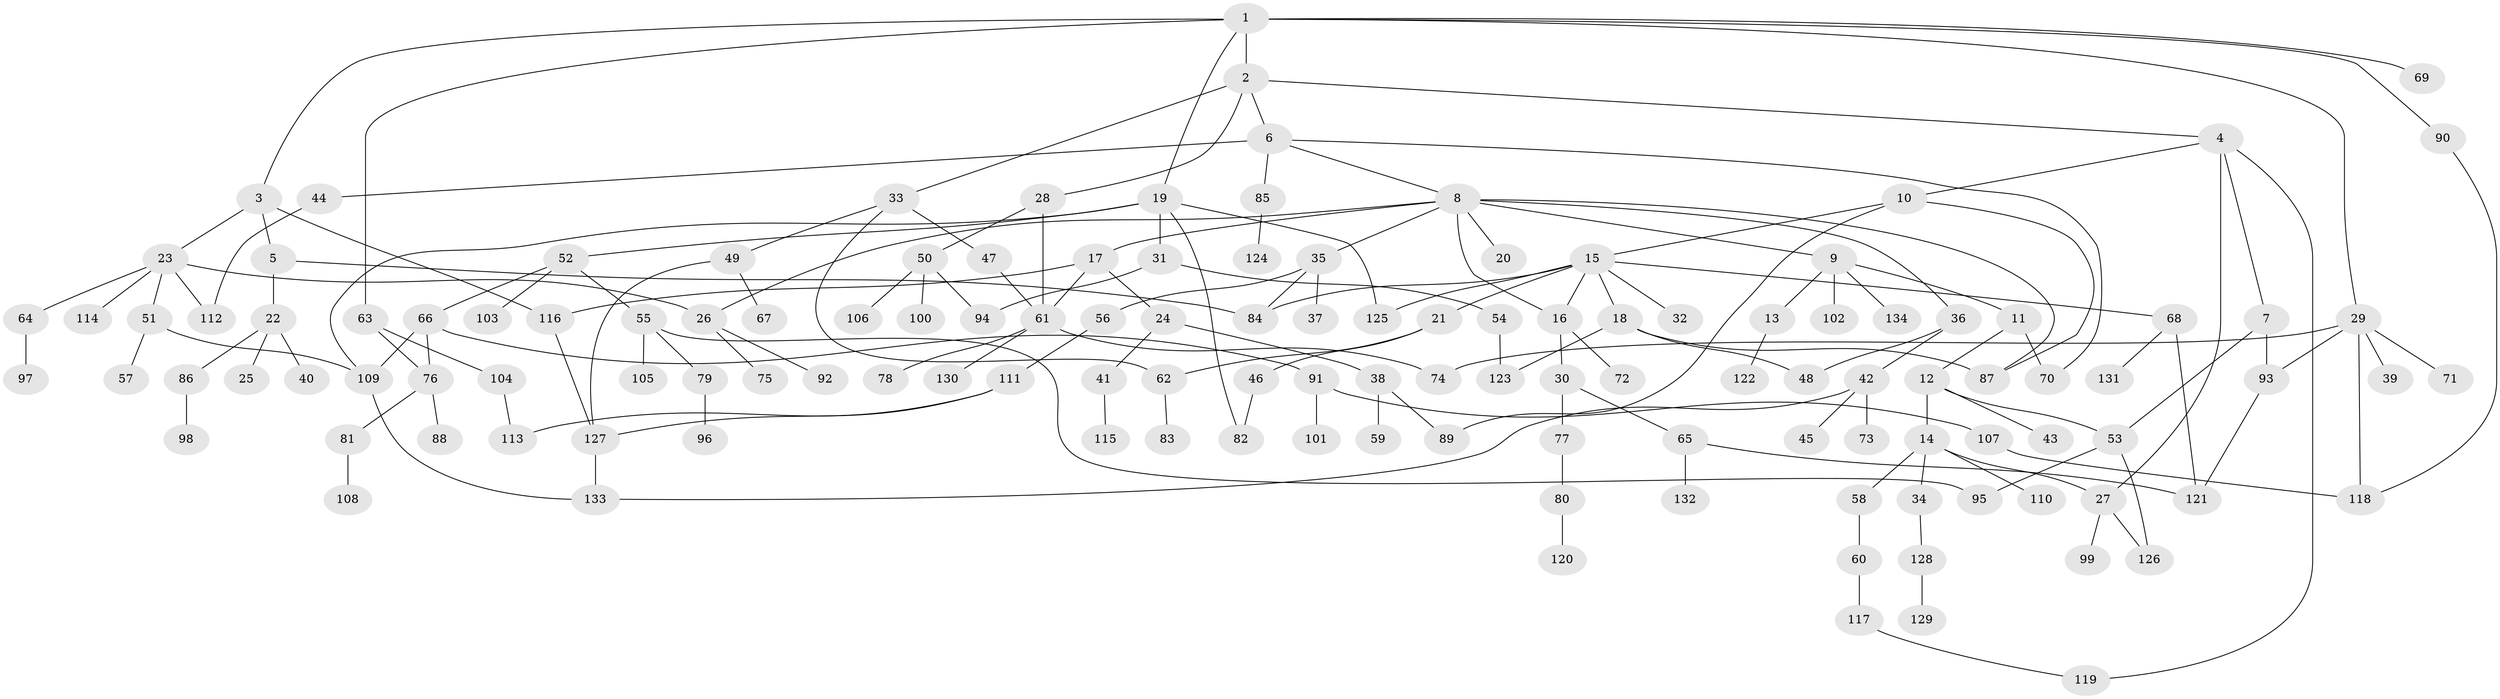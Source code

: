 // coarse degree distribution, {8: 0.07272727272727272, 5: 0.09090909090909091, 6: 0.05454545454545454, 4: 0.12727272727272726, 3: 0.2545454545454545, 1: 0.16363636363636364, 2: 0.23636363636363636}
// Generated by graph-tools (version 1.1) at 2025/48/03/04/25 22:48:45]
// undirected, 134 vertices, 170 edges
graph export_dot {
  node [color=gray90,style=filled];
  1;
  2;
  3;
  4;
  5;
  6;
  7;
  8;
  9;
  10;
  11;
  12;
  13;
  14;
  15;
  16;
  17;
  18;
  19;
  20;
  21;
  22;
  23;
  24;
  25;
  26;
  27;
  28;
  29;
  30;
  31;
  32;
  33;
  34;
  35;
  36;
  37;
  38;
  39;
  40;
  41;
  42;
  43;
  44;
  45;
  46;
  47;
  48;
  49;
  50;
  51;
  52;
  53;
  54;
  55;
  56;
  57;
  58;
  59;
  60;
  61;
  62;
  63;
  64;
  65;
  66;
  67;
  68;
  69;
  70;
  71;
  72;
  73;
  74;
  75;
  76;
  77;
  78;
  79;
  80;
  81;
  82;
  83;
  84;
  85;
  86;
  87;
  88;
  89;
  90;
  91;
  92;
  93;
  94;
  95;
  96;
  97;
  98;
  99;
  100;
  101;
  102;
  103;
  104;
  105;
  106;
  107;
  108;
  109;
  110;
  111;
  112;
  113;
  114;
  115;
  116;
  117;
  118;
  119;
  120;
  121;
  122;
  123;
  124;
  125;
  126;
  127;
  128;
  129;
  130;
  131;
  132;
  133;
  134;
  1 -- 2;
  1 -- 3;
  1 -- 19;
  1 -- 29;
  1 -- 63;
  1 -- 69;
  1 -- 90;
  2 -- 4;
  2 -- 6;
  2 -- 28;
  2 -- 33;
  3 -- 5;
  3 -- 23;
  3 -- 116;
  4 -- 7;
  4 -- 10;
  4 -- 27;
  4 -- 119;
  5 -- 22;
  5 -- 84;
  6 -- 8;
  6 -- 44;
  6 -- 70;
  6 -- 85;
  7 -- 53;
  7 -- 93;
  8 -- 9;
  8 -- 17;
  8 -- 20;
  8 -- 35;
  8 -- 36;
  8 -- 87;
  8 -- 26;
  8 -- 16;
  9 -- 11;
  9 -- 13;
  9 -- 102;
  9 -- 134;
  10 -- 15;
  10 -- 87;
  10 -- 89;
  11 -- 12;
  11 -- 70;
  12 -- 14;
  12 -- 43;
  12 -- 53;
  13 -- 122;
  14 -- 34;
  14 -- 58;
  14 -- 110;
  14 -- 27;
  15 -- 16;
  15 -- 18;
  15 -- 21;
  15 -- 32;
  15 -- 68;
  15 -- 84;
  15 -- 125;
  16 -- 30;
  16 -- 72;
  17 -- 24;
  17 -- 116;
  17 -- 61;
  18 -- 123;
  18 -- 48;
  18 -- 87;
  19 -- 31;
  19 -- 52;
  19 -- 109;
  19 -- 125;
  19 -- 82;
  21 -- 46;
  21 -- 62;
  22 -- 25;
  22 -- 40;
  22 -- 86;
  23 -- 26;
  23 -- 51;
  23 -- 64;
  23 -- 112;
  23 -- 114;
  24 -- 38;
  24 -- 41;
  26 -- 75;
  26 -- 92;
  27 -- 99;
  27 -- 126;
  28 -- 50;
  28 -- 61;
  29 -- 39;
  29 -- 71;
  29 -- 93;
  29 -- 118;
  29 -- 74;
  30 -- 65;
  30 -- 77;
  31 -- 54;
  31 -- 94;
  33 -- 47;
  33 -- 49;
  33 -- 62;
  34 -- 128;
  35 -- 37;
  35 -- 56;
  35 -- 84;
  36 -- 42;
  36 -- 48;
  38 -- 59;
  38 -- 89;
  41 -- 115;
  42 -- 45;
  42 -- 73;
  42 -- 133;
  44 -- 112;
  46 -- 82;
  47 -- 61;
  49 -- 67;
  49 -- 127;
  50 -- 94;
  50 -- 100;
  50 -- 106;
  51 -- 57;
  51 -- 109;
  52 -- 55;
  52 -- 66;
  52 -- 103;
  53 -- 126;
  53 -- 95;
  54 -- 123;
  55 -- 79;
  55 -- 95;
  55 -- 105;
  56 -- 111;
  58 -- 60;
  60 -- 117;
  61 -- 74;
  61 -- 78;
  61 -- 130;
  62 -- 83;
  63 -- 104;
  63 -- 76;
  64 -- 97;
  65 -- 121;
  65 -- 132;
  66 -- 76;
  66 -- 91;
  66 -- 109;
  68 -- 131;
  68 -- 121;
  76 -- 81;
  76 -- 88;
  77 -- 80;
  79 -- 96;
  80 -- 120;
  81 -- 108;
  85 -- 124;
  86 -- 98;
  90 -- 118;
  91 -- 101;
  91 -- 107;
  93 -- 121;
  104 -- 113;
  107 -- 118;
  109 -- 133;
  111 -- 127;
  111 -- 113;
  116 -- 127;
  117 -- 119;
  127 -- 133;
  128 -- 129;
}
